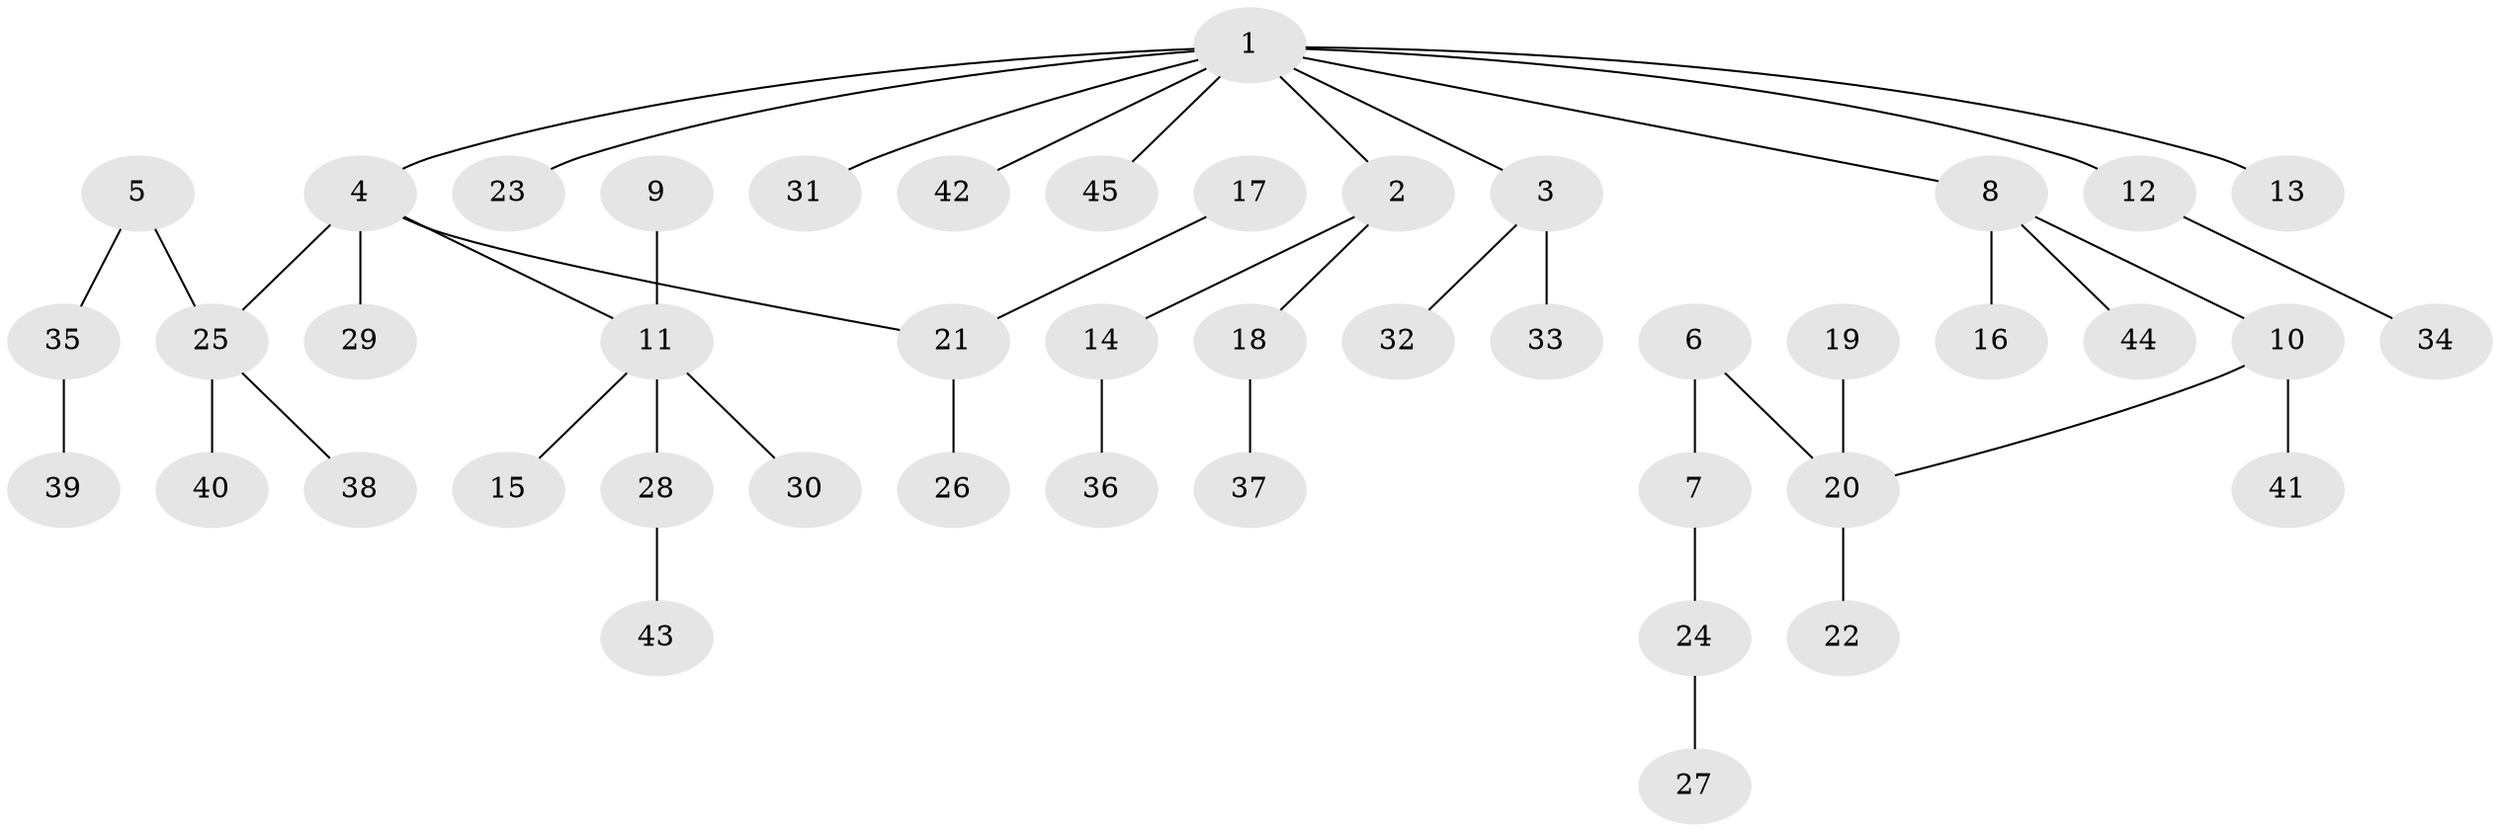 // original degree distribution, {5: 0.011235955056179775, 7: 0.011235955056179775, 6: 0.0449438202247191, 4: 0.033707865168539325, 3: 0.11235955056179775, 2: 0.3146067415730337, 1: 0.47191011235955055}
// Generated by graph-tools (version 1.1) at 2025/50/03/09/25 03:50:22]
// undirected, 45 vertices, 44 edges
graph export_dot {
graph [start="1"]
  node [color=gray90,style=filled];
  1;
  2;
  3;
  4;
  5;
  6;
  7;
  8;
  9;
  10;
  11;
  12;
  13;
  14;
  15;
  16;
  17;
  18;
  19;
  20;
  21;
  22;
  23;
  24;
  25;
  26;
  27;
  28;
  29;
  30;
  31;
  32;
  33;
  34;
  35;
  36;
  37;
  38;
  39;
  40;
  41;
  42;
  43;
  44;
  45;
  1 -- 2 [weight=1.0];
  1 -- 3 [weight=1.0];
  1 -- 4 [weight=1.0];
  1 -- 8 [weight=1.0];
  1 -- 12 [weight=1.0];
  1 -- 13 [weight=1.0];
  1 -- 23 [weight=1.0];
  1 -- 31 [weight=1.0];
  1 -- 42 [weight=1.0];
  1 -- 45 [weight=1.0];
  2 -- 14 [weight=1.0];
  2 -- 18 [weight=1.0];
  3 -- 32 [weight=1.0];
  3 -- 33 [weight=1.0];
  4 -- 11 [weight=1.0];
  4 -- 21 [weight=1.0];
  4 -- 25 [weight=1.0];
  4 -- 29 [weight=1.0];
  5 -- 25 [weight=1.0];
  5 -- 35 [weight=1.0];
  6 -- 7 [weight=1.0];
  6 -- 20 [weight=1.0];
  7 -- 24 [weight=1.0];
  8 -- 10 [weight=1.0];
  8 -- 16 [weight=1.0];
  8 -- 44 [weight=1.0];
  9 -- 11 [weight=1.0];
  10 -- 20 [weight=1.0];
  10 -- 41 [weight=1.0];
  11 -- 15 [weight=1.0];
  11 -- 28 [weight=1.0];
  11 -- 30 [weight=1.0];
  12 -- 34 [weight=1.0];
  14 -- 36 [weight=1.0];
  17 -- 21 [weight=1.0];
  18 -- 37 [weight=1.0];
  19 -- 20 [weight=1.0];
  20 -- 22 [weight=1.0];
  21 -- 26 [weight=1.0];
  24 -- 27 [weight=1.0];
  25 -- 38 [weight=1.0];
  25 -- 40 [weight=1.0];
  28 -- 43 [weight=1.0];
  35 -- 39 [weight=1.0];
}
